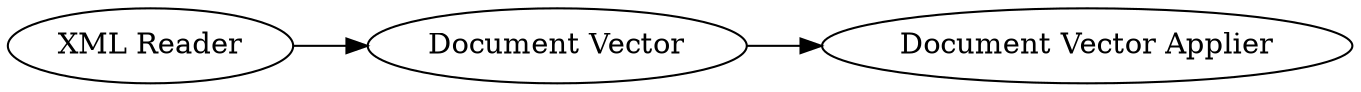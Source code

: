 digraph {
	3 -> 4
	1 -> 3
	1 [label="XML Reader"]
	4 [label="Document Vector Applier"]
	3 [label="Document Vector"]
	rankdir=LR
}
